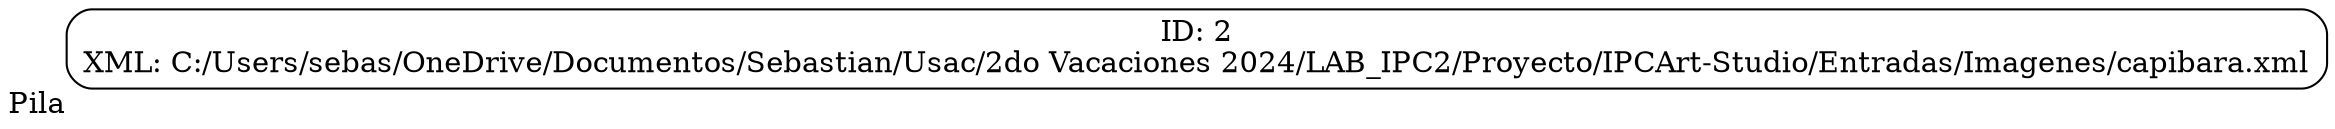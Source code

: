 digraph G {
    rankdir=LR;
    node[shape=Mrecord];
    Pila[xlabel="Pila" label="ID: 2\nXML: C:/Users/sebas/OneDrive/Documentos/Sebastian/Usac/2do Vacaciones 2024/LAB_IPC2/Proyecto/IPCArt-Studio/Entradas/Imagenes/capibara.xml\n"];
}